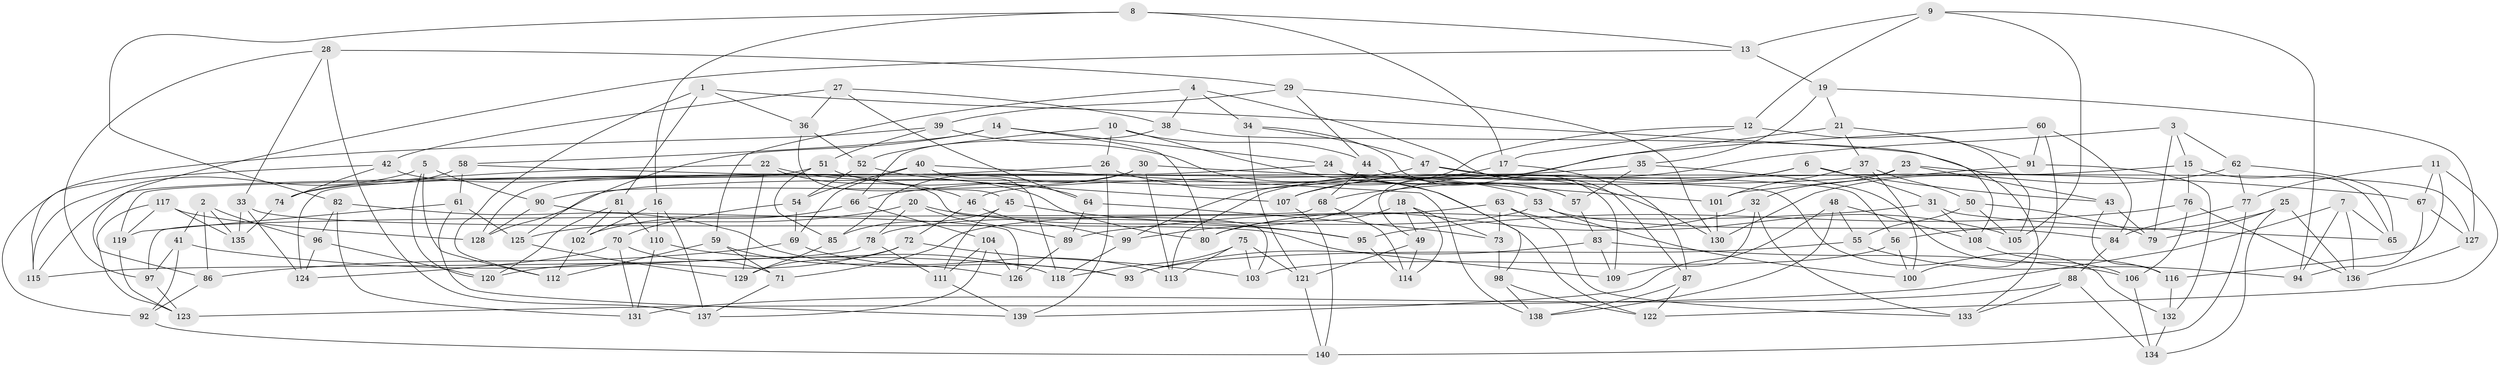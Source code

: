 // Generated by graph-tools (version 1.1) at 2025/27/03/09/25 03:27:02]
// undirected, 140 vertices, 280 edges
graph export_dot {
graph [start="1"]
  node [color=gray90,style=filled];
  1;
  2;
  3;
  4;
  5;
  6;
  7;
  8;
  9;
  10;
  11;
  12;
  13;
  14;
  15;
  16;
  17;
  18;
  19;
  20;
  21;
  22;
  23;
  24;
  25;
  26;
  27;
  28;
  29;
  30;
  31;
  32;
  33;
  34;
  35;
  36;
  37;
  38;
  39;
  40;
  41;
  42;
  43;
  44;
  45;
  46;
  47;
  48;
  49;
  50;
  51;
  52;
  53;
  54;
  55;
  56;
  57;
  58;
  59;
  60;
  61;
  62;
  63;
  64;
  65;
  66;
  67;
  68;
  69;
  70;
  71;
  72;
  73;
  74;
  75;
  76;
  77;
  78;
  79;
  80;
  81;
  82;
  83;
  84;
  85;
  86;
  87;
  88;
  89;
  90;
  91;
  92;
  93;
  94;
  95;
  96;
  97;
  98;
  99;
  100;
  101;
  102;
  103;
  104;
  105;
  106;
  107;
  108;
  109;
  110;
  111;
  112;
  113;
  114;
  115;
  116;
  117;
  118;
  119;
  120;
  121;
  122;
  123;
  124;
  125;
  126;
  127;
  128;
  129;
  130;
  131;
  132;
  133;
  134;
  135;
  136;
  137;
  138;
  139;
  140;
  1 -- 36;
  1 -- 81;
  1 -- 112;
  1 -- 133;
  2 -- 41;
  2 -- 96;
  2 -- 135;
  2 -- 86;
  3 -- 15;
  3 -- 79;
  3 -- 62;
  3 -- 107;
  4 -- 87;
  4 -- 59;
  4 -- 38;
  4 -- 34;
  5 -- 112;
  5 -- 120;
  5 -- 90;
  5 -- 115;
  6 -- 99;
  6 -- 43;
  6 -- 68;
  6 -- 31;
  7 -- 123;
  7 -- 65;
  7 -- 94;
  7 -- 136;
  8 -- 82;
  8 -- 13;
  8 -- 17;
  8 -- 16;
  9 -- 94;
  9 -- 12;
  9 -- 13;
  9 -- 105;
  10 -- 26;
  10 -- 98;
  10 -- 44;
  10 -- 52;
  11 -- 67;
  11 -- 77;
  11 -- 116;
  11 -- 122;
  12 -- 17;
  12 -- 99;
  12 -- 105;
  13 -- 86;
  13 -- 19;
  14 -- 24;
  14 -- 58;
  14 -- 125;
  14 -- 80;
  15 -- 46;
  15 -- 65;
  15 -- 76;
  16 -- 102;
  16 -- 110;
  16 -- 137;
  17 -- 87;
  17 -- 107;
  18 -- 73;
  18 -- 114;
  18 -- 80;
  18 -- 49;
  19 -- 35;
  19 -- 21;
  19 -- 127;
  20 -- 78;
  20 -- 89;
  20 -- 125;
  20 -- 95;
  21 -- 37;
  21 -- 49;
  21 -- 91;
  22 -- 80;
  22 -- 74;
  22 -- 129;
  22 -- 46;
  23 -- 128;
  23 -- 127;
  23 -- 32;
  23 -- 43;
  24 -- 124;
  24 -- 101;
  24 -- 57;
  25 -- 56;
  25 -- 134;
  25 -- 136;
  25 -- 79;
  26 -- 53;
  26 -- 115;
  26 -- 139;
  27 -- 42;
  27 -- 36;
  27 -- 38;
  27 -- 64;
  28 -- 29;
  28 -- 33;
  28 -- 97;
  28 -- 137;
  29 -- 44;
  29 -- 39;
  29 -- 130;
  30 -- 113;
  30 -- 85;
  30 -- 90;
  30 -- 67;
  31 -- 89;
  31 -- 108;
  31 -- 65;
  32 -- 80;
  32 -- 133;
  32 -- 109;
  33 -- 124;
  33 -- 135;
  33 -- 109;
  34 -- 121;
  34 -- 47;
  34 -- 109;
  35 -- 106;
  35 -- 119;
  35 -- 57;
  36 -- 45;
  36 -- 52;
  37 -- 101;
  37 -- 100;
  37 -- 50;
  38 -- 66;
  38 -- 108;
  39 -- 115;
  39 -- 51;
  39 -- 122;
  40 -- 69;
  40 -- 118;
  40 -- 54;
  40 -- 138;
  41 -- 93;
  41 -- 97;
  41 -- 92;
  42 -- 92;
  42 -- 74;
  42 -- 103;
  43 -- 116;
  43 -- 79;
  44 -- 68;
  44 -- 57;
  45 -- 111;
  45 -- 95;
  45 -- 85;
  46 -- 72;
  46 -- 99;
  47 -- 56;
  47 -- 66;
  47 -- 130;
  48 -- 138;
  48 -- 55;
  48 -- 139;
  48 -- 108;
  49 -- 121;
  49 -- 114;
  50 -- 105;
  50 -- 79;
  50 -- 55;
  51 -- 128;
  51 -- 64;
  51 -- 85;
  52 -- 54;
  52 -- 107;
  53 -- 78;
  53 -- 84;
  53 -- 100;
  54 -- 70;
  54 -- 69;
  55 -- 94;
  55 -- 93;
  56 -- 100;
  56 -- 103;
  57 -- 83;
  58 -- 61;
  58 -- 132;
  58 -- 74;
  59 -- 71;
  59 -- 112;
  59 -- 126;
  60 -- 91;
  60 -- 100;
  60 -- 113;
  60 -- 84;
  61 -- 125;
  61 -- 119;
  61 -- 139;
  62 -- 130;
  62 -- 77;
  62 -- 65;
  63 -- 133;
  63 -- 105;
  63 -- 73;
  63 -- 71;
  64 -- 73;
  64 -- 89;
  66 -- 102;
  66 -- 104;
  67 -- 127;
  67 -- 94;
  68 -- 97;
  68 -- 114;
  69 -- 113;
  69 -- 86;
  70 -- 131;
  70 -- 71;
  70 -- 124;
  71 -- 137;
  72 -- 129;
  72 -- 120;
  72 -- 103;
  73 -- 98;
  74 -- 135;
  75 -- 121;
  75 -- 103;
  75 -- 118;
  75 -- 113;
  76 -- 136;
  76 -- 106;
  76 -- 95;
  77 -- 140;
  77 -- 84;
  78 -- 115;
  78 -- 111;
  81 -- 120;
  81 -- 102;
  81 -- 110;
  82 -- 93;
  82 -- 131;
  82 -- 96;
  83 -- 93;
  83 -- 109;
  83 -- 106;
  84 -- 88;
  85 -- 129;
  86 -- 92;
  87 -- 138;
  87 -- 122;
  88 -- 131;
  88 -- 133;
  88 -- 134;
  89 -- 126;
  90 -- 126;
  90 -- 128;
  91 -- 101;
  91 -- 132;
  92 -- 140;
  95 -- 114;
  96 -- 120;
  96 -- 124;
  97 -- 123;
  98 -- 122;
  98 -- 138;
  99 -- 118;
  101 -- 130;
  102 -- 112;
  104 -- 111;
  104 -- 137;
  104 -- 126;
  106 -- 134;
  107 -- 140;
  108 -- 116;
  110 -- 131;
  110 -- 118;
  111 -- 139;
  116 -- 132;
  117 -- 119;
  117 -- 135;
  117 -- 128;
  117 -- 123;
  119 -- 123;
  121 -- 140;
  125 -- 129;
  127 -- 136;
  132 -- 134;
}
